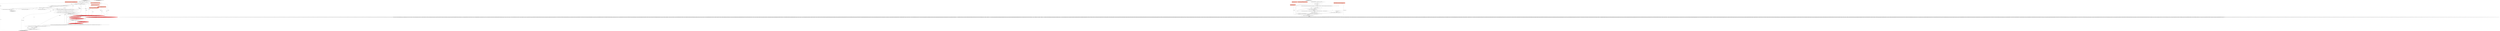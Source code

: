 digraph {
6 [style = filled, label = "String handlerId = handlerObject.getKey()@@@3@@@['1', '1', '0']", fillcolor = white, shape = ellipse image = "AAA0AAABBB1BBB"];
35 [style = filled, label = "boolean refresh@@@2@@@['0', '0', '1']", fillcolor = tomato, shape = box image = "AAA0AAABBB3BBB"];
38 [style = filled, label = "DataSourceRegistry.ParseResults parseResults@@@2@@@['0', '0', '1']", fillcolor = tomato, shape = box image = "AAA0AAABBB3BBB"];
10 [style = filled, label = "!passwordReadCanceled@@@14@@@['1', '1', '0']", fillcolor = white, shape = diamond image = "AAA0AAABBB1BBB"];
0 [style = filled, label = "curNetworkHandler.setProperties(properties)@@@29@@@['1', '1', '0']", fillcolor = white, shape = ellipse image = "AAA0AAABBB1BBB"];
41 [style = filled, label = "boolean decryptProject = CommonUtils.toBoolean(registry.getProject().getProjectProperty(DBPProject.PROP_SECURE_PROJECT))@@@19@@@['0', '0', '1']", fillcolor = white, shape = ellipse image = "AAA0AAABBB3BBB"];
5 [style = filled, label = "Map<String,Object> handlerCfg = handlerObject.getValue()@@@4@@@['1', '1', '0']", fillcolor = white, shape = ellipse image = "AAA0AAABBB1BBB"];
8 [style = filled, label = "curNetworkHandler.setUserName(creds(0()@@@16@@@['1', '0', '0']", fillcolor = red, shape = ellipse image = "AAA1AAABBB1BBB"];
17 [style = filled, label = "curNetworkHandler.setSavePassword(JSONUtils.getBoolean(handlerCfg,RegistryConstants.ATTR_SAVE_PASSWORD))@@@13@@@['1', '1', '0']", fillcolor = white, shape = ellipse image = "AAA0AAABBB1BBB"];
18 [style = filled, label = "!CommonUtils.isEmpty(userName)@@@23@@@['1', '1', '0']", fillcolor = white, shape = diamond image = "AAA0AAABBB1BBB"];
43 [style = filled, label = "Exception e@@@14@@@['0', '0', '1']", fillcolor = white, shape = diamond image = "AAA0AAABBB3BBB"];
14 [style = filled, label = "NetworkHandlerDescriptor handlerDescriptor = NetworkHandlerRegistry.getInstance().getDescriptor(handlerId)@@@5@@@['1', '1', '0']", fillcolor = white, shape = ellipse image = "AAA0AAABBB1BBB"];
45 [style = filled, label = "String configJson = loadConfigFile(configFile,decryptProject)@@@20@@@['0', '0', '1']", fillcolor = white, shape = ellipse image = "AAA0AAABBB3BBB"];
20 [style = filled, label = "@Nullable DBWNetworkProfile profile@@@2@@@['1', '0', '0']", fillcolor = tomato, shape = box image = "AAA0AAABBB1BBB"];
28 [style = filled, label = "@NotNull Map.Entry<String,Map<String,Object>> handlerObject@@@2@@@['0', '1', '0']", fillcolor = tomato, shape = box image = "AAA0AAABBB2BBB"];
46 [style = filled, label = "parseDataSources['0', '0', '1']", fillcolor = lightgray, shape = diamond image = "AAA0AAABBB3BBB"];
2 [style = filled, label = "parseNetworkHandlerConfig['1', '0', '0']", fillcolor = lightgray, shape = diamond image = "AAA0AAABBB1BBB"];
37 [style = filled, label = "DBPDataSourceConfigurationStorage configurationStorage@@@2@@@['0', '0', '1']", fillcolor = tomato, shape = box image = "AAA0AAABBB3BBB"];
11 [style = filled, label = "{String userName = JSONUtils.getString(handlerCfg,RegistryConstants.ATTR_USER)if (!CommonUtils.isEmpty(userName)) curNetworkHandler.setUserName(userName)String userPassword = JSONUtils.getString(handlerCfg,RegistryConstants.ATTR_PASSWORD)if (!CommonUtils.isEmpty(userPassword)) curNetworkHandler.setPassword(userPassword)}@@@21@@@['1', '1', '0']", fillcolor = white, shape = ellipse image = "AAA0AAABBB1BBB"];
26 [style = filled, label = "final SecureCredentials creds = readSecuredCredentials(dataSource,profile,\"network/\" + handlerId + (profile == null? \"\": \"/profile/\" + profile.getProfileName()))@@@15@@@['0', '1', '0']", fillcolor = red, shape = ellipse image = "AAA1AAABBB2BBB"];
42 [style = filled, label = "IFile configFile@@@2@@@['0', '0', '1']", fillcolor = tomato, shape = box image = "AAA0AAABBB3BBB"];
16 [style = filled, label = "curNetworkHandler.setEnabled(JSONUtils.getBoolean(handlerCfg,RegistryConstants.ATTR_ENABLED))@@@12@@@['1', '1', '0']", fillcolor = white, shape = ellipse image = "AAA0AAABBB1BBB"];
33 [style = filled, label = "credFile.exists()@@@6@@@['0', '0', '1']", fillcolor = white, shape = diamond image = "AAA0AAABBB3BBB"];
25 [style = filled, label = "@Nullable DBWNetworkProfile profile@@@2@@@['0', '1', '0']", fillcolor = tomato, shape = box image = "AAA0AAABBB2BBB"];
29 [style = filled, label = "curNetworkHandler.setPassword(creds.getUserPassword())@@@18@@@['0', '1', '0']", fillcolor = red, shape = ellipse image = "AAA1AAABBB2BBB"];
12 [style = filled, label = "return curNetworkHandler@@@31@@@['1', '1', '0']", fillcolor = lightgray, shape = ellipse image = "AAA0AAABBB1BBB"];
22 [style = filled, label = "@Nullable DataSourceDescriptor dataSource@@@2@@@['1', '1', '0']", fillcolor = tomato, shape = box image = "AAA0AAABBB1BBB"];
13 [style = filled, label = "log.warn(\"Can't find network handler '\" + handlerId + \"'\")@@@7@@@['1', '1', '0']", fillcolor = white, shape = ellipse image = "AAA0AAABBB1BBB"];
19 [style = filled, label = "@Nullable DataSourceDescriptor dataSource@@@2@@@['1', '0', '0']", fillcolor = tomato, shape = box image = "AAA0AAABBB1BBB"];
9 [style = filled, label = "DBWHandlerConfiguration curNetworkHandler = new DBWHandlerConfiguration(handlerDescriptor,dataSource)@@@11@@@['1', '1', '0']", fillcolor = white, shape = ellipse image = "AAA0AAABBB1BBB"];
40 [style = filled, label = "IFile credFile = mdFolder.getFile(DBPDataSourceRegistry.CREDENTIALS_CONFIG_FILE_PREFIX + configurationStorage.getConfigurationFileSuffix() + DBPDataSourceRegistry.CREDENTIALS_CONFIG_FILE_EXT)@@@5@@@['0', '0', '1']", fillcolor = white, shape = ellipse image = "AAA0AAABBB3BBB"];
15 [style = filled, label = "properties != null@@@28@@@['1', '1', '0']", fillcolor = white, shape = diamond image = "AAA0AAABBB1BBB"];
34 [style = filled, label = "{Map<String,Object> jsonMap = JSONUtils.parseMap(CONFIG_GSON,new StringReader(configJson))for (Map.Entry<String,Map<String,Object>> folderMap : JSONUtils.getNestedObjects(jsonMap,\"folders\")){String name = folderMap.getKey()String description = JSONUtils.getObjectProperty(folderMap.getValue(),RegistryConstants.ATTR_DESCRIPTION)String parentFolder = JSONUtils.getObjectProperty(folderMap.getValue(),RegistryConstants.ATTR_PARENT)DataSourceFolder parent = parentFolder == null? null: registry.findFolderByPath(parentFolder,true)DataSourceFolder folder = parent == null? registry.findFolderByPath(name,true): parent.getChild(name)if (folder == null) {folder = new DataSourceFolder(registry,parent,name,description)registry.addDataSourceFolder(folder)}{folder.setDescription(description)}}for (Map.Entry<String,Map<String,Object>> ctMap : JSONUtils.getNestedObjects(jsonMap,\"connection-types\")){String id = ctMap.getKey()Map<String,Object> ctConfig = ctMap.getValue()String name = JSONUtils.getObjectProperty(ctConfig,RegistryConstants.ATTR_NAME)String description = JSONUtils.getObjectProperty(ctConfig,RegistryConstants.ATTR_DESCRIPTION)String color = JSONUtils.getObjectProperty(ctConfig,RegistryConstants.ATTR_COLOR)Boolean autoCommit = JSONUtils.getObjectProperty(ctConfig,\"auto-commit\")Boolean confirmExecute = JSONUtils.getObjectProperty(ctConfig,\"confirm-execute\")Boolean confirmDataChange = JSONUtils.getObjectProperty(ctConfig,\"confirm-data-change\")DBPConnectionType ct = DBWorkbench.getPlatform().getDataSourceProviderRegistry().getConnectionType(id,null)if (ct == null) {ct = new DBPConnectionType(id,name,color,description,CommonUtils.toBoolean(autoCommit),CommonUtils.toBoolean(confirmExecute),CommonUtils.toBoolean(confirmDataChange))DBWorkbench.getPlatform().getDataSourceProviderRegistry().addConnectionType(ct)}deserializeModifyPermissions(ctConfig,ct)}Map<String,DBVModel> modelMap = new LinkedHashMap<>()for (Map.Entry<String,Map<String,Object>> vmMap : JSONUtils.getNestedObjects(jsonMap,\"virtual-models\")){String id = vmMap.getKey()DBVModel model = new DBVModel(id,vmMap.getValue())modelMap.put(id,model)}for (Map.Entry<String,Map<String,Object>> vmMap : JSONUtils.getNestedObjects(jsonMap,\"network-profiles\")){String profileId = vmMap.getKey()Map<String,Object> profileMap = vmMap.getValue()DBWNetworkProfile profile = new DBWNetworkProfile()profile.setProfileName(profileId)profile.setProfileName(profileId)profile.setProperties(JSONUtils.deserializeStringMap(profileMap,\"properties\"))for (Map.Entry<String,Map<String,Object>> handlerMap : JSONUtils.getNestedObjects(profileMap,\"handlers\")){DBWHandlerConfiguration configuration = parseNetworkHandlerConfig(null,profile,handlerMap)if (configuration != null) {profile.updateConfiguration(configuration)}}registry.updateNetworkProfile(profile)}for (Map.Entry<String,Map<String,Object>> vmMap : JSONUtils.getNestedObjects(jsonMap,\"auth-profiles\")){String profileId = vmMap.getKey()Map<String,Object> profileMap = vmMap.getValue()DBAAuthProfile profile = new DBAAuthProfile()profile.setProfileId(profileId)profile.setProfileName(JSONUtils.getString(profileMap,RegistryConstants.ATTR_NAME))profile.setAuthModelId(JSONUtils.getString(profileMap,RegistryConstants.ATTR_AUTH_MODEL))profile.setSavePassword(JSONUtils.getBoolean(profileMap,RegistryConstants.ATTR_SAVE_PASSWORD))String(( authCreds = readSecuredCredentials(profileMap,null,profile,null)if (!ArrayUtils.isEmpty(authCreds) && authCreds.length == 2) {profile.setUserName(authCreds(0()profile.setUserPassword(authCreds(1()}registry.updateAuthProfile(profile)}for (Map.Entry<String,Map<String,Object>> conMap : JSONUtils.getNestedObjects(jsonMap,\"connections\")){Map<String,Object> conObject = conMap.getValue()String id = conMap.getKey()String dsProviderID = CommonUtils.toString(conObject.get(RegistryConstants.ATTR_PROVIDER))if (CommonUtils.isEmpty(dsProviderID)) {log.warn(\"Empty datasource provider for datasource '\" + id + \"'\")continue}DataSourceProviderDescriptor provider = DataSourceProviderRegistry.getInstance().getDataSourceProvider(dsProviderID)if (provider == null) {log.warn(\"Can't find datasource provider \" + dsProviderID + \" for datasource '\" + id + \"'\")provider = (DataSourceProviderDescriptor)DataSourceProviderRegistry.getInstance().makeFakeProvider(dsProviderID)}String driverId = CommonUtils.toString(conObject.get(RegistryConstants.ATTR_DRIVER))DriverDescriptor driver = provider.getDriver(driverId)if (driver == null) {log.warn(\"Can't find driver \" + driverId + \" in datasource provider \" + provider.getId() + \" for datasource '\" + id + \"'. Create new driver\")driver = provider.createDriver(driverId)driver.setName(driverId)driver.setDescription(\"Missing driver \" + driverId)driver.setDriverClassName(\"java.sql.Driver\")driver.setTemporary(true)provider.addDriver(driver)}DataSourceDescriptor dataSource = registry.getDataSource(id)boolean newDataSource = (dataSource == null)if (newDataSource) {dataSource = new DataSourceDescriptor(registry,configurationStorage,id,driver,new DBPConnectionConfiguration())}{dataSource.getConnectionConfiguration().setProperties(Collections.emptyMap())dataSource.getConnectionConfiguration().setHandlers(Collections.emptyList())dataSource.clearFilters()}dataSource.setName(JSONUtils.getString(conObject,RegistryConstants.ATTR_NAME))dataSource.setDescription(JSONUtils.getString(conObject,RegistryConstants.TAG_DESCRIPTION))dataSource.setSavePassword(JSONUtils.getBoolean(conObject,RegistryConstants.ATTR_SAVE_PASSWORD))DataSourceNavigatorSettings navSettings = dataSource.getNavigatorSettings()navSettings.setShowSystemObjects(JSONUtils.getBoolean(conObject,DataSourceSerializerModern.ATTR_NAVIGATOR_SHOW_SYSTEM_OBJECTS))navSettings.setShowUtilityObjects(JSONUtils.getBoolean(conObject,DataSourceSerializerModern.ATTR_NAVIGATOR_SHOW_UTIL_OBJECTS))navSettings.setShowOnlyEntities(JSONUtils.getBoolean(conObject,DataSourceSerializerModern.ATTR_NAVIGATOR_SHOW_ONLY_ENTITIES))navSettings.setHideFolders(JSONUtils.getBoolean(conObject,DataSourceSerializerModern.ATTR_NAVIGATOR_HIDE_FOLDERS))navSettings.setHideSchemas(JSONUtils.getBoolean(conObject,DataSourceSerializerModern.ATTR_NAVIGATOR_HIDE_SCHEMAS))navSettings.setHideVirtualModel(JSONUtils.getBoolean(conObject,DataSourceSerializerModern.ATTR_NAVIGATOR_HIDE_VIRTUAL))navSettings.setMergeEntities(JSONUtils.getBoolean(conObject,DataSourceSerializerModern.ATTR_NAVIGATOR_MERGE_ENTITIES))dataSource.setConnectionReadOnly(JSONUtils.getBoolean(conObject,RegistryConstants.ATTR_READ_ONLY))final String folderPath = JSONUtils.getString(conObject,RegistryConstants.ATTR_FOLDER)if (folderPath != null) {dataSource.setFolder(registry.findFolderByPath(folderPath,true))}dataSource.setLockPasswordHash(CommonUtils.toString(conObject.get(RegistryConstants.ATTR_LOCK_PASSWORD))){Map<String,Object> cfgObject = JSONUtils.getObject(conObject,\"configuration\")DBPConnectionConfiguration config = dataSource.getConnectionConfiguration()config.setHostName(JSONUtils.getString(cfgObject,RegistryConstants.ATTR_HOST))config.setHostPort(JSONUtils.getString(cfgObject,RegistryConstants.ATTR_PORT))config.setServerName(JSONUtils.getString(cfgObject,RegistryConstants.ATTR_SERVER))config.setDatabaseName(JSONUtils.getString(cfgObject,RegistryConstants.ATTR_DATABASE))config.setUrl(JSONUtils.getString(cfgObject,RegistryConstants.ATTR_URL))if (!passwordReadCanceled) {final String(( creds = readSecuredCredentials(cfgObject,dataSource,null,null)config.setUserName(creds(0()if (dataSource.isSavePassword()) {config.setUserPassword(creds(1()}}{String userName = JSONUtils.getString(cfgObject,RegistryConstants.ATTR_USER)if (!CommonUtils.isEmpty(userName)) config.setUserName(userName)String userPassword = JSONUtils.getString(cfgObject,RegistryConstants.ATTR_PASSWORD)if (!CommonUtils.isEmpty(userPassword)) config.setUserPassword(userPassword)}config.setClientHomeId(JSONUtils.getString(cfgObject,RegistryConstants.ATTR_HOME))config.setConfigProfileName(JSONUtils.getString(cfgObject,\"config-profile\"))config.setConnectionType(DataSourceProviderRegistry.getInstance().getConnectionType(JSONUtils.getString(cfgObject,RegistryConstants.ATTR_TYPE),DBPConnectionType.DEFAULT_TYPE))String colorValue = JSONUtils.getString(cfgObject,RegistryConstants.ATTR_COLOR)if (!CommonUtils.isEmpty(colorValue)) {config.setConnectionColor(colorValue)}int keepAlive = JSONUtils.getInteger(cfgObject,RegistryConstants.ATTR_KEEP_ALIVE)if (keepAlive > 0) {config.setKeepAliveInterval(keepAlive)}config.setProperties(JSONUtils.deserializeStringMap(cfgObject,RegistryConstants.TAG_PROPERTIES))config.setProviderProperties(JSONUtils.deserializeStringMap(cfgObject,RegistryConstants.TAG_PROVIDER_PROPERTIES))config.setAuthModelId(JSONUtils.getString(cfgObject,RegistryConstants.ATTR_AUTH_MODEL))config.setAuthProperties(JSONUtils.deserializeStringMapOrNull(cfgObject,\"auth-properties\"))for (Map.Entry<String,Map<String,Object>> eventObject : JSONUtils.getNestedObjects(cfgObject,RegistryConstants.TAG_EVENTS)){DBPConnectionEventType eventType = CommonUtils.valueOf(,eventObject.getKey(),DBPConnectionEventType.BEFORE_CONNECT)Map<String,Object> eventCfg = eventObject.getValue()DBRShellCommand command = new DBRShellCommand(\"\")command.setEnabled(JSONUtils.getBoolean(eventCfg,RegistryConstants.ATTR_ENABLED))command.setShowProcessPanel(JSONUtils.getBoolean(eventCfg,RegistryConstants.ATTR_SHOW_PANEL))command.setWaitProcessFinish(JSONUtils.getBoolean(eventCfg,RegistryConstants.ATTR_WAIT_PROCESS))if (command.isWaitProcessFinish()) {command.setWaitProcessTimeoutMs(JSONUtils.getInteger(eventCfg,RegistryConstants.ATTR_WAIT_PROCESS_TIMEOUT))}command.setTerminateAtDisconnect(JSONUtils.getBoolean(eventCfg,RegistryConstants.ATTR_TERMINATE_AT_DISCONNECT))command.setPauseAfterExecute(JSONUtils.getInteger(eventCfg,RegistryConstants.ATTR_PAUSE_AFTER_EXECUTE))command.setWorkingDirectory(JSONUtils.getString(eventCfg,RegistryConstants.ATTR_WORKING_DIRECTORY))command.setCommand(JSONUtils.getString(eventCfg,RegistryConstants.ATTR_COMMAND))config.setEvent(eventType,command)}for (Map.Entry<String,Map<String,Object>> handlerObject : JSONUtils.getNestedObjects(cfgObject,RegistryConstants.TAG_HANDLERS)){DBWHandlerConfiguration configuration = parseNetworkHandlerConfig(dataSource,null,handlerObject)if (configuration != null) {dataSource.getConnectionConfiguration().updateHandler(configuration)}}Map<String,Object> bootstrapCfg = JSONUtils.getObject(cfgObject,RegistryConstants.TAG_BOOTSTRAP)DBPConnectionBootstrap bootstrap = config.getBootstrap()if (bootstrapCfg.containsKey(RegistryConstants.ATTR_AUTOCOMMIT)) {bootstrap.setDefaultAutoCommit(JSONUtils.getBoolean(bootstrapCfg,RegistryConstants.ATTR_AUTOCOMMIT))}if (bootstrapCfg.containsKey(RegistryConstants.ATTR_TXN_ISOLATION)) {bootstrap.setDefaultTransactionIsolation(JSONUtils.getInteger(bootstrapCfg,RegistryConstants.ATTR_TXN_ISOLATION))}bootstrap.setDefaultCatalogName(JSONUtils.getString(bootstrapCfg,RegistryConstants.ATTR_DEFAULT_CATALOG))bootstrap.setDefaultSchemaName(JSONUtils.getString(bootstrapCfg,RegistryConstants.ATTR_DEFAULT_SCHEMA))String defObjectName = JSONUtils.getString(bootstrapCfg,RegistryConstants.ATTR_DEFAULT_OBJECT)if (!CommonUtils.isEmpty(defObjectName) && CommonUtils.isEmpty(bootstrap.getDefaultSchemaName())) {bootstrap.setDefaultSchemaName(JSONUtils.getString(bootstrapCfg,defObjectName))}if (bootstrapCfg.containsKey(RegistryConstants.ATTR_IGNORE_ERRORS)) {bootstrap.setIgnoreErrors(JSONUtils.getBoolean(bootstrapCfg,RegistryConstants.ATTR_IGNORE_ERRORS))}bootstrap.setInitQueries(JSONUtils.deserializeStringList(bootstrapCfg,RegistryConstants.TAG_QUERY))}{deserializeModifyPermissions(conObject,dataSource)}for (Map<String,Object> filterCfg : JSONUtils.getObjectList(conObject,RegistryConstants.TAG_FILTERS)){String typeName = JSONUtils.getString(filterCfg,RegistryConstants.ATTR_TYPE)String objectID = JSONUtils.getString(filterCfg,RegistryConstants.ATTR_ID)if (!CommonUtils.isEmpty(typeName)) {DBSObjectFilter filter = readObjectFiler(filterCfg)dataSource.updateObjectFilter(typeName,objectID,filter)}}dataSource.getPreferenceStore().getProperties().putAll(JSONUtils.deserializeStringMap(conObject,RegistryConstants.TAG_CUSTOM_PROPERTIES))String vmID = CommonUtils.toString(conObject.get(\"virtual-model-id\"),id)DBVModel dbvModel = modelMap.get(vmID)if (dbvModel != null) {dataSource.setVirtualModel(dbvModel)}if (newDataSource) {registry.addDataSourceToList(dataSource)parseResults.addedDataSources.add(dataSource)}{parseResults.updatedDataSources.add(dataSource)}}for (Map<String,Object> ctMap : JSONUtils.getObjectList(jsonMap,\"saved-filters\")){DBSObjectFilter filter = readObjectFiler(ctMap)registry.addSavedFilter(filter)}}@@@21@@@['0', '0', '1']", fillcolor = lightgray, shape = ellipse image = "AAA0AAABBB3BBB"];
21 [style = filled, label = "return null@@@8@@@['1', '1', '0']", fillcolor = lightgray, shape = ellipse image = "AAA0AAABBB1BBB"];
47 [style = filled, label = "log.error(\"Error decrypting secure credentials\",e)@@@15@@@['0', '0', '1']", fillcolor = white, shape = ellipse image = "AAA0AAABBB3BBB"];
30 [style = filled, label = "parseNetworkHandlerConfig['0', '1', '0']", fillcolor = lightgray, shape = diamond image = "AAA0AAABBB2BBB"];
36 [style = filled, label = "Map<String,Map<String,Map<String,String>>> res = CONFIG_GSON.fromJson(credJson,new TypeToken<Map<String,Map<String,Map<String,String>>>>(){}.getType())@@@9@@@['0', '0', '1']", fillcolor = white, shape = ellipse image = "AAA0AAABBB3BBB"];
23 [style = filled, label = "curNetworkHandler.setPassword(creds(1()@@@18@@@['1', '0', '0']", fillcolor = red, shape = ellipse image = "AAA1AAABBB1BBB"];
32 [style = filled, label = "mdFolder.exists()@@@4@@@['0', '0', '1']", fillcolor = white, shape = diamond image = "AAA0AAABBB3BBB"];
1 [style = filled, label = "Map<String,Object> properties = JSONUtils.deserializeProperties(handlerCfg,RegistryConstants.TAG_PROPERTIES)@@@27@@@['1', '1', '0']", fillcolor = white, shape = ellipse image = "AAA0AAABBB1BBB"];
44 [style = filled, label = "String credJson = loadConfigFile(credFile,true)@@@8@@@['0', '0', '1']", fillcolor = white, shape = ellipse image = "AAA0AAABBB3BBB"];
7 [style = filled, label = "curNetworkHandler.isSavePassword()@@@17@@@['1', '1', '0']", fillcolor = white, shape = diamond image = "AAA0AAABBB1BBB"];
27 [style = filled, label = "curNetworkHandler.setUserName(creds.getUserName())@@@16@@@['0', '1', '0']", fillcolor = red, shape = ellipse image = "AAA1AAABBB2BBB"];
31 [style = filled, label = "IFolder mdFolder = registry.getProject().getMetadataFolder(false)@@@3@@@['0', '0', '1']", fillcolor = white, shape = ellipse image = "AAA0AAABBB3BBB"];
24 [style = filled, label = "handlerDescriptor == null@@@6@@@['1', '1', '0']", fillcolor = white, shape = diamond image = "AAA0AAABBB1BBB"];
4 [style = filled, label = "!CommonUtils.isEmpty(userPassword)@@@25@@@['1', '1', '0']", fillcolor = white, shape = diamond image = "AAA0AAABBB1BBB"];
3 [style = filled, label = "final String(( creds = readSecuredCredentials(handlerCfg,dataSource,profile,\"network/\" + handlerId + (profile == null? \"\": \"/profile/\" + profile.getProfileName()))@@@15@@@['1', '0', '0']", fillcolor = red, shape = ellipse image = "AAA1AAABBB1BBB"];
39 [style = filled, label = "secureProperties.putAll(res)@@@12@@@['0', '0', '1']", fillcolor = white, shape = ellipse image = "AAA0AAABBB3BBB"];
14->24 [style = bold, label=""];
10->8 [style = dotted, label="true"];
46->37 [style = dotted, label="true"];
2->22 [style = dotted, label="true"];
2->6 [style = bold, label=""];
24->4 [style = dotted, label="true"];
10->3 [style = dotted, label="true"];
46->31 [style = bold, label=""];
1->0 [style = solid, label="properties"];
30->6 [style = bold, label=""];
14->24 [style = solid, label="handlerDescriptor"];
5->1 [style = solid, label="handlerCfg"];
9->16 [style = bold, label=""];
24->1 [style = dotted, label="false"];
15->0 [style = bold, label=""];
27->7 [style = bold, label=""];
41->45 [style = bold, label=""];
6->14 [style = solid, label="handlerId"];
24->16 [style = dotted, label="false"];
33->44 [style = bold, label=""];
24->21 [style = dotted, label="true"];
44->36 [style = solid, label="credJson"];
7->29 [style = bold, label=""];
10->11 [style = bold, label=""];
5->16 [style = solid, label="handlerCfg"];
2->20 [style = dotted, label="true"];
7->11 [style = bold, label=""];
5->17 [style = solid, label="handlerCfg"];
14->9 [style = solid, label="handlerDescriptor"];
33->44 [style = dotted, label="true"];
24->12 [style = dotted, label="false"];
41->45 [style = solid, label="decryptProject"];
33->41 [style = bold, label=""];
10->26 [style = bold, label=""];
40->44 [style = solid, label="credFile"];
16->17 [style = bold, label=""];
42->45 [style = solid, label="configFile"];
22->9 [style = solid, label="dataSource"];
19->9 [style = solid, label="dataSource"];
7->29 [style = dotted, label="true"];
26->27 [style = bold, label=""];
19->3 [style = solid, label="dataSource"];
43->47 [style = bold, label=""];
7->23 [style = dotted, label="true"];
7->23 [style = bold, label=""];
9->12 [style = solid, label="curNetworkHandler"];
47->41 [style = bold, label=""];
39->41 [style = bold, label=""];
10->26 [style = dotted, label="true"];
15->12 [style = bold, label=""];
43->47 [style = dotted, label="true"];
30->28 [style = dotted, label="true"];
25->26 [style = solid, label="profile"];
29->11 [style = bold, label=""];
24->18 [style = dotted, label="true"];
2->19 [style = dotted, label="true"];
24->13 [style = bold, label=""];
33->39 [style = dotted, label="true"];
24->13 [style = dotted, label="true"];
17->10 [style = bold, label=""];
5->3 [style = solid, label="handlerCfg"];
3->26 [style = dashed, label="0"];
24->17 [style = dotted, label="false"];
46->35 [style = dotted, label="true"];
31->32 [style = bold, label=""];
0->12 [style = bold, label=""];
24->9 [style = dotted, label="false"];
6->13 [style = solid, label="handlerId"];
3->23 [style = solid, label="creds"];
15->0 [style = dotted, label="true"];
36->39 [style = bold, label=""];
32->33 [style = dotted, label="true"];
1->15 [style = solid, label="properties"];
22->26 [style = solid, label="dataSource"];
36->39 [style = solid, label="res"];
6->5 [style = bold, label=""];
40->33 [style = bold, label=""];
24->15 [style = dotted, label="false"];
30->25 [style = dotted, label="true"];
45->34 [style = solid, label="configJson"];
3->8 [style = bold, label=""];
32->40 [style = bold, label=""];
24->10 [style = dotted, label="false"];
32->41 [style = bold, label=""];
23->11 [style = bold, label=""];
46->38 [style = dotted, label="true"];
24->9 [style = bold, label=""];
5->11 [style = solid, label="handlerCfg"];
44->36 [style = bold, label=""];
20->3 [style = solid, label="profile"];
11->1 [style = bold, label=""];
1->15 [style = bold, label=""];
6->26 [style = solid, label="handlerId"];
10->3 [style = bold, label=""];
5->14 [style = bold, label=""];
32->40 [style = dotted, label="true"];
23->29 [style = dashed, label="0"];
8->7 [style = bold, label=""];
33->36 [style = dotted, label="true"];
3->8 [style = solid, label="creds"];
6->3 [style = solid, label="handlerId"];
46->42 [style = dotted, label="true"];
8->27 [style = dashed, label="0"];
37->34 [style = solid, label="configurationStorage"];
10->27 [style = dotted, label="true"];
13->21 [style = bold, label=""];
30->22 [style = dotted, label="true"];
45->34 [style = bold, label=""];
10->7 [style = dotted, label="true"];
}
